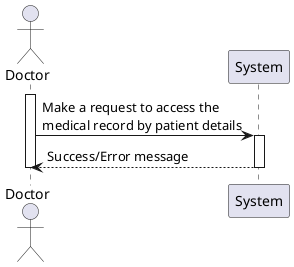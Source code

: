 
```plantuml
@startuml Process_View
actor Doctor
participant Doctor <<Doctor (C4)>>

activate Doctor

Doctor -> System: Make a request to access the\nmedical record by patient details
activate System
System --> Doctor: Success/Error message
deactivate System
deactivate Doctor

@enduml
```
